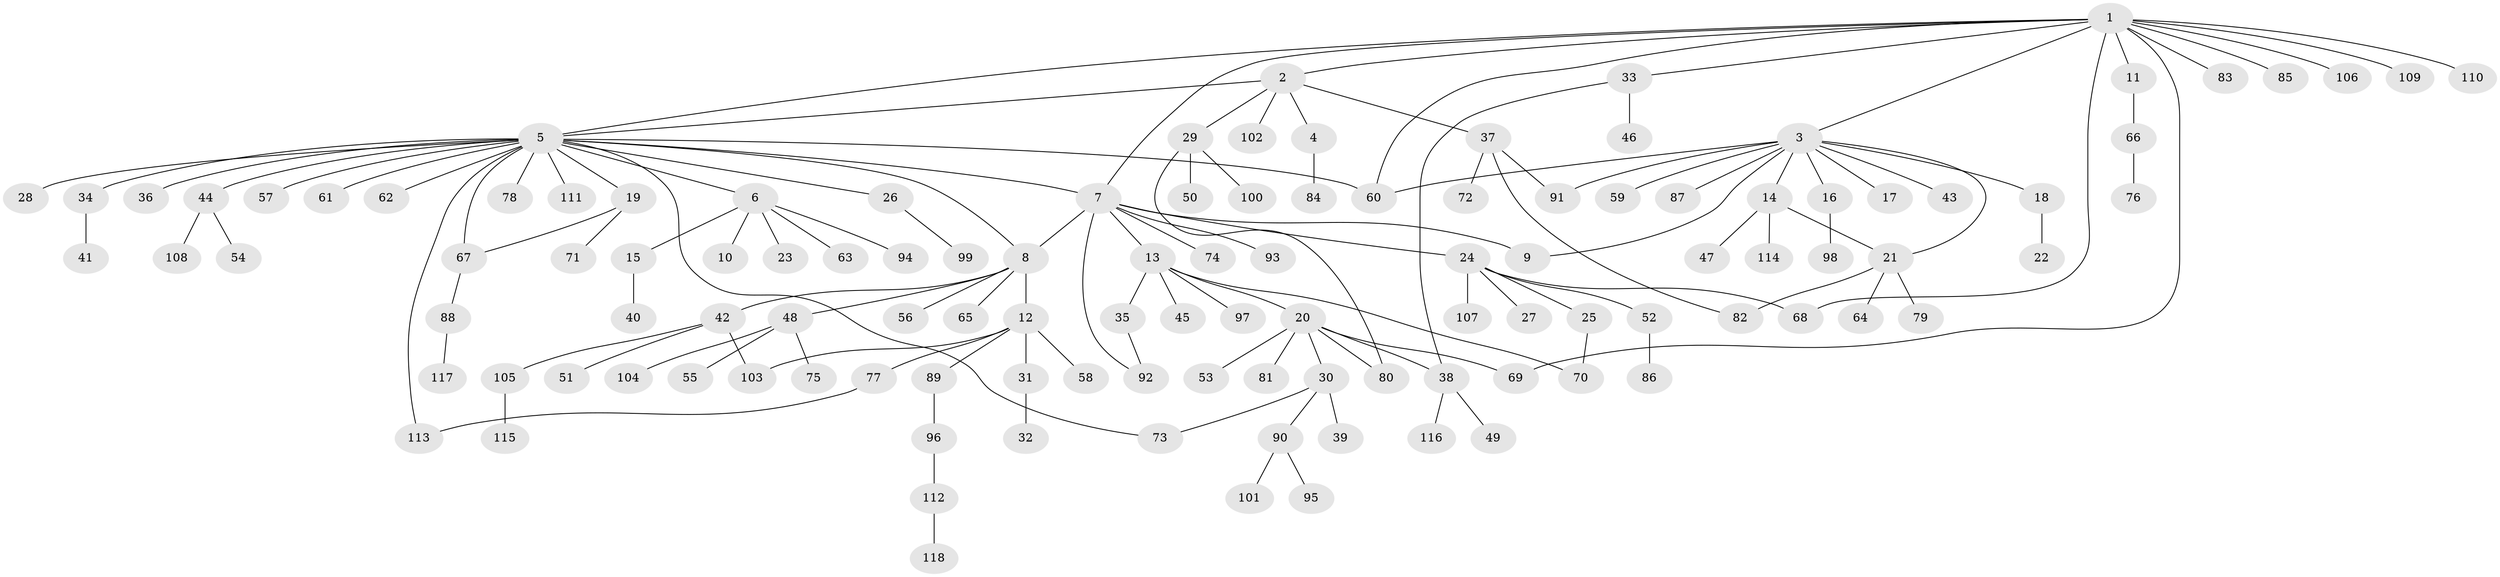 // Generated by graph-tools (version 1.1) at 2025/35/03/09/25 02:35:38]
// undirected, 118 vertices, 136 edges
graph export_dot {
graph [start="1"]
  node [color=gray90,style=filled];
  1;
  2;
  3;
  4;
  5;
  6;
  7;
  8;
  9;
  10;
  11;
  12;
  13;
  14;
  15;
  16;
  17;
  18;
  19;
  20;
  21;
  22;
  23;
  24;
  25;
  26;
  27;
  28;
  29;
  30;
  31;
  32;
  33;
  34;
  35;
  36;
  37;
  38;
  39;
  40;
  41;
  42;
  43;
  44;
  45;
  46;
  47;
  48;
  49;
  50;
  51;
  52;
  53;
  54;
  55;
  56;
  57;
  58;
  59;
  60;
  61;
  62;
  63;
  64;
  65;
  66;
  67;
  68;
  69;
  70;
  71;
  72;
  73;
  74;
  75;
  76;
  77;
  78;
  79;
  80;
  81;
  82;
  83;
  84;
  85;
  86;
  87;
  88;
  89;
  90;
  91;
  92;
  93;
  94;
  95;
  96;
  97;
  98;
  99;
  100;
  101;
  102;
  103;
  104;
  105;
  106;
  107;
  108;
  109;
  110;
  111;
  112;
  113;
  114;
  115;
  116;
  117;
  118;
  1 -- 2;
  1 -- 3;
  1 -- 5;
  1 -- 7;
  1 -- 11;
  1 -- 33;
  1 -- 60;
  1 -- 68;
  1 -- 69;
  1 -- 83;
  1 -- 85;
  1 -- 106;
  1 -- 109;
  1 -- 110;
  2 -- 4;
  2 -- 5;
  2 -- 29;
  2 -- 37;
  2 -- 102;
  3 -- 9;
  3 -- 14;
  3 -- 16;
  3 -- 17;
  3 -- 18;
  3 -- 21;
  3 -- 43;
  3 -- 59;
  3 -- 60;
  3 -- 87;
  3 -- 91;
  4 -- 84;
  5 -- 6;
  5 -- 7;
  5 -- 8;
  5 -- 19;
  5 -- 26;
  5 -- 28;
  5 -- 34;
  5 -- 36;
  5 -- 44;
  5 -- 57;
  5 -- 60;
  5 -- 61;
  5 -- 62;
  5 -- 67;
  5 -- 73;
  5 -- 78;
  5 -- 111;
  5 -- 113;
  6 -- 10;
  6 -- 15;
  6 -- 23;
  6 -- 63;
  6 -- 94;
  7 -- 8;
  7 -- 9;
  7 -- 13;
  7 -- 24;
  7 -- 74;
  7 -- 92;
  7 -- 93;
  8 -- 12;
  8 -- 42;
  8 -- 48;
  8 -- 56;
  8 -- 65;
  11 -- 66;
  12 -- 31;
  12 -- 58;
  12 -- 77;
  12 -- 89;
  12 -- 103;
  13 -- 20;
  13 -- 35;
  13 -- 45;
  13 -- 70;
  13 -- 97;
  14 -- 21;
  14 -- 47;
  14 -- 114;
  15 -- 40;
  16 -- 98;
  18 -- 22;
  19 -- 67;
  19 -- 71;
  20 -- 30;
  20 -- 38;
  20 -- 53;
  20 -- 69;
  20 -- 80;
  20 -- 81;
  21 -- 64;
  21 -- 79;
  21 -- 82;
  24 -- 25;
  24 -- 27;
  24 -- 52;
  24 -- 68;
  24 -- 107;
  25 -- 70;
  26 -- 99;
  29 -- 50;
  29 -- 80;
  29 -- 100;
  30 -- 39;
  30 -- 73;
  30 -- 90;
  31 -- 32;
  33 -- 38;
  33 -- 46;
  34 -- 41;
  35 -- 92;
  37 -- 72;
  37 -- 82;
  37 -- 91;
  38 -- 49;
  38 -- 116;
  42 -- 51;
  42 -- 103;
  42 -- 105;
  44 -- 54;
  44 -- 108;
  48 -- 55;
  48 -- 75;
  48 -- 104;
  52 -- 86;
  66 -- 76;
  67 -- 88;
  77 -- 113;
  88 -- 117;
  89 -- 96;
  90 -- 95;
  90 -- 101;
  96 -- 112;
  105 -- 115;
  112 -- 118;
}
